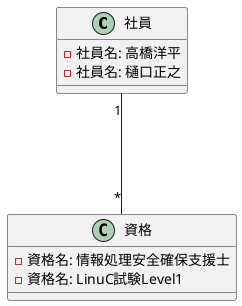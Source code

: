 @startuml 演習3-6_OBJ_資格取得のオブジェクト図
class 社員 {
    - 社員名: 高橋洋平
}

class 社員 {
    - 社員名: 樋口正之
}

class 資格 {
    - 資格名: 情報処理安全確保支援士
    - 資格名: LinuC試験Level1
}
社員 "1" --- "*" 資格
@enduml
